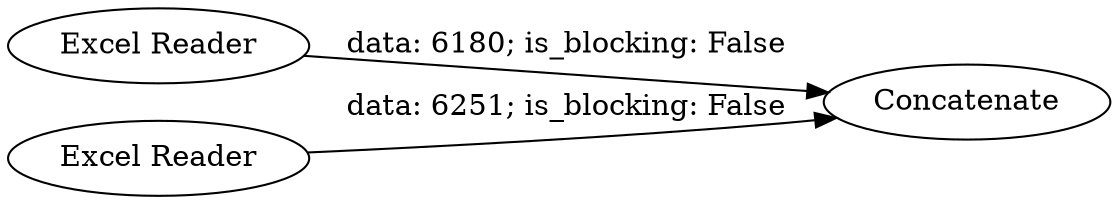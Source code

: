 digraph {
	"8653726799958909702_1" [label="Excel Reader"]
	"8653726799958909702_3" [label=Concatenate]
	"8653726799958909702_2" [label="Excel Reader"]
	"8653726799958909702_2" -> "8653726799958909702_3" [label="data: 6251; is_blocking: False"]
	"8653726799958909702_1" -> "8653726799958909702_3" [label="data: 6180; is_blocking: False"]
	rankdir=LR
}

